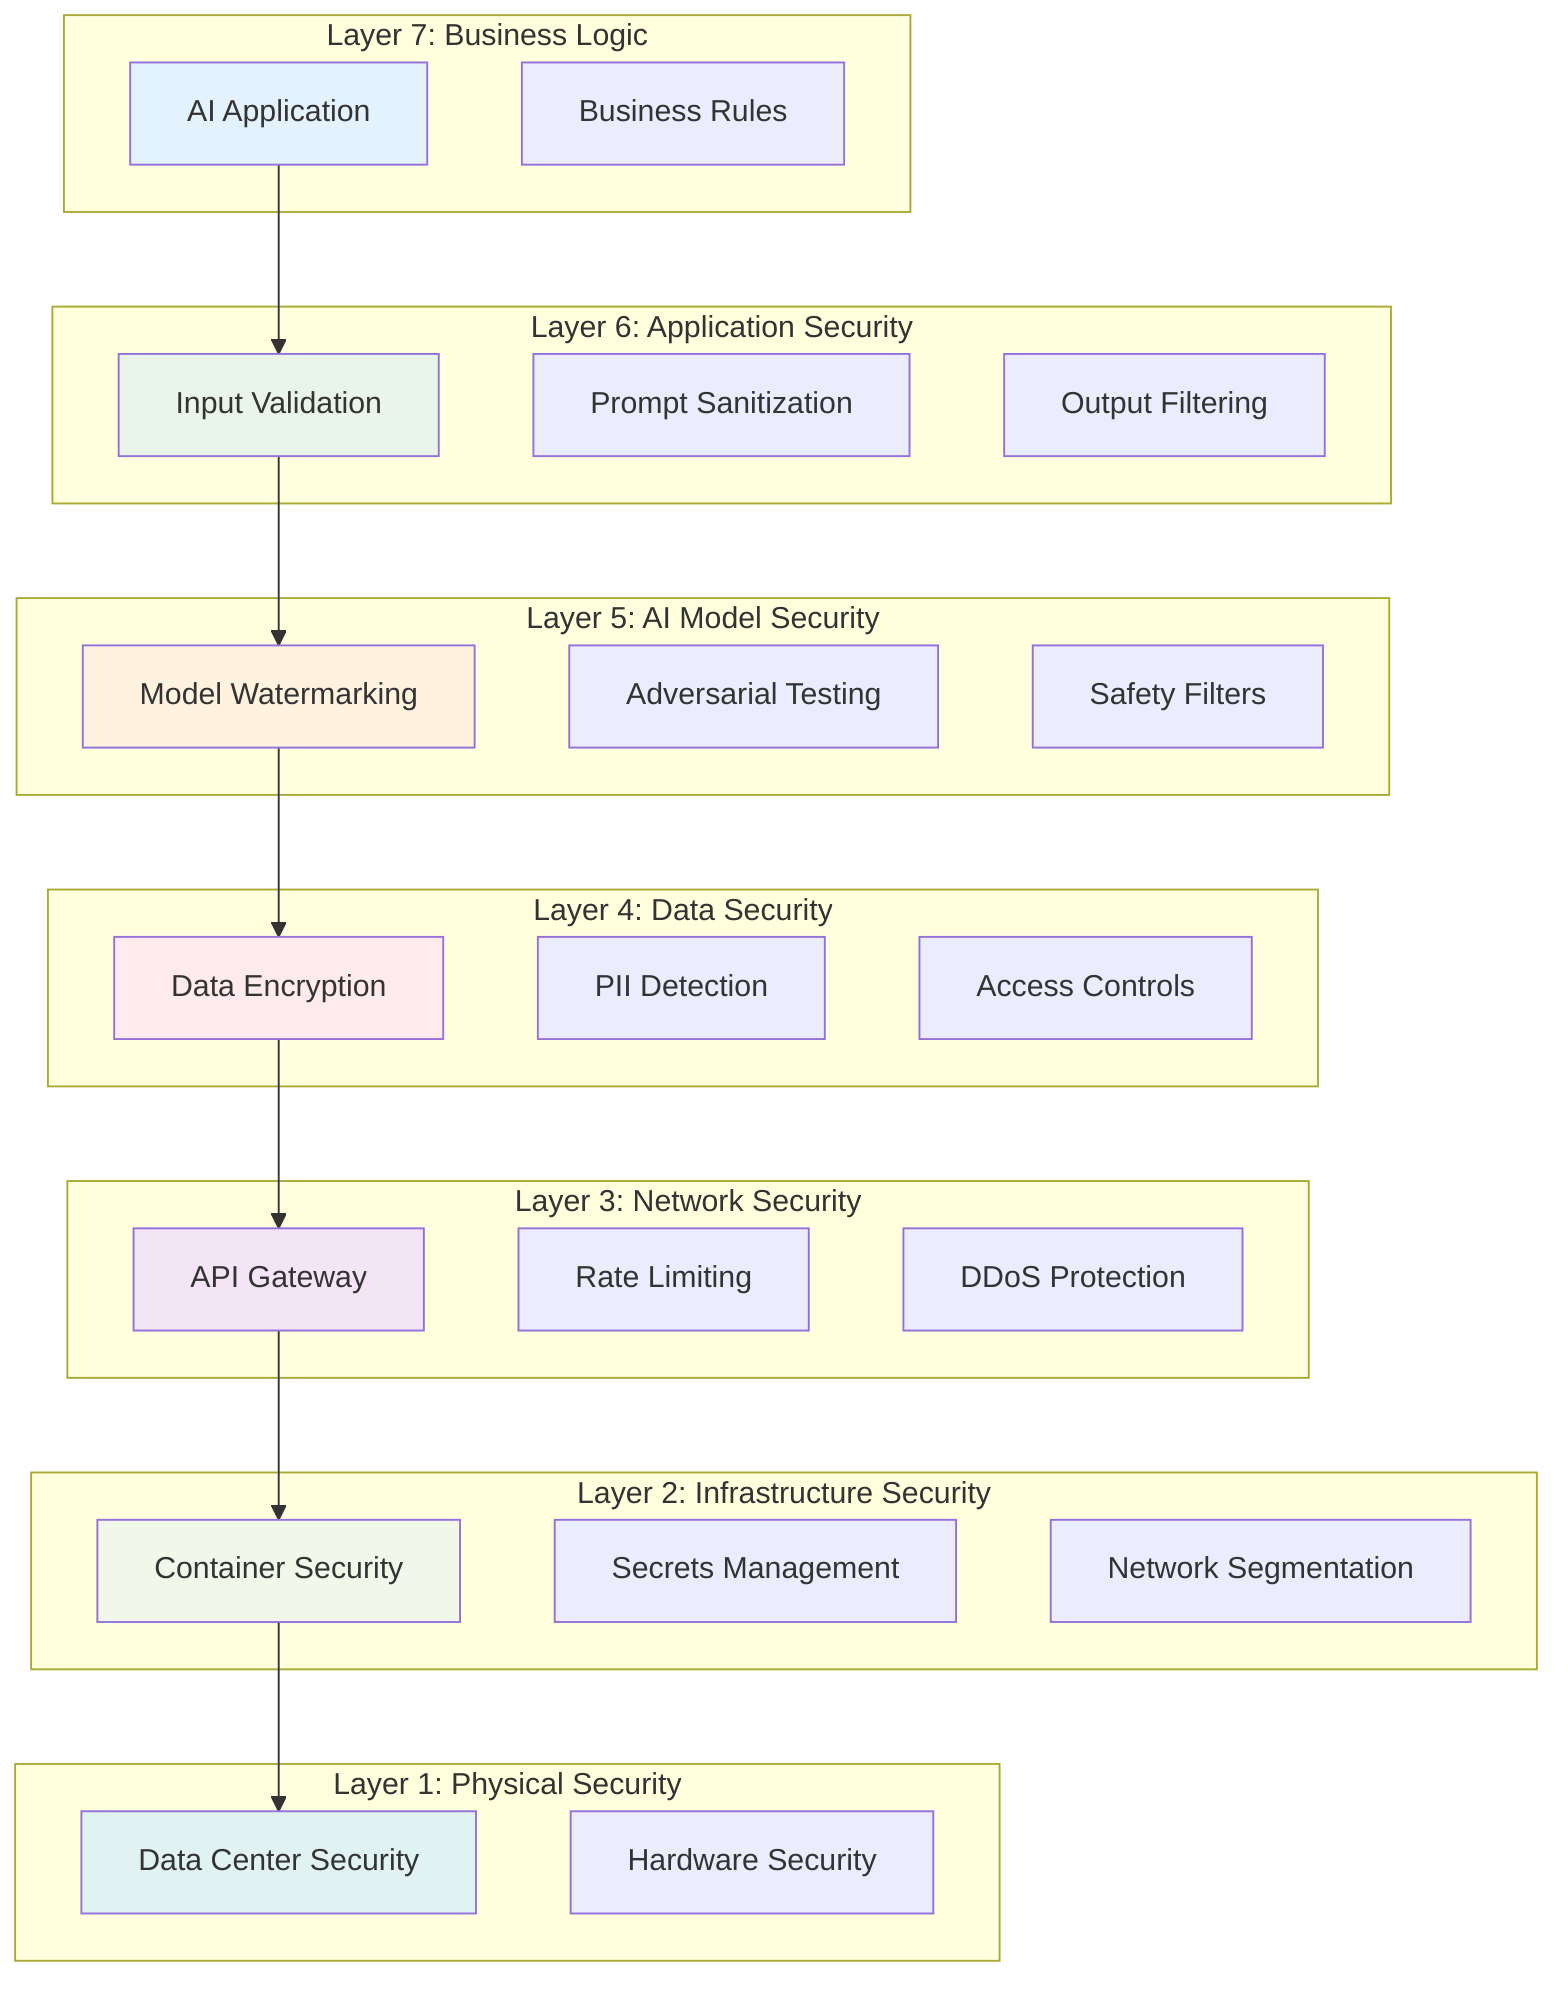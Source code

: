 graph TB
    subgraph "Layer 7: Business Logic"
        A[AI Application]
        B[Business Rules]
    end
    
    subgraph "Layer 6: Application Security"
        C[Input Validation]
        D[Prompt Sanitization]
        E[Output Filtering]
    end
    
    subgraph "Layer 5: AI Model Security"
        F[Model Watermarking]
        G[Adversarial Testing]
        H[Safety Filters]
    end
    
    subgraph "Layer 4: Data Security"
        I[Data Encryption]
        J[PII Detection]
        K[Access Controls]
    end
    
    subgraph "Layer 3: Network Security"
        L[API Gateway]
        M[Rate Limiting]
        N[DDoS Protection]
    end
    
    subgraph "Layer 2: Infrastructure Security"
        O[Container Security]
        P[Secrets Management]
        Q[Network Segmentation]
    end
    
    subgraph "Layer 1: Physical Security"
        R[Data Center Security]
        S[Hardware Security]
    end
    
    A --> C
    C --> F
    F --> I
    I --> L
    L --> O
    O --> R
    
    style A fill:#e3f2fd
    style C fill:#e8f5e8
    style F fill:#fff3e0
    style I fill:#ffebee
    style L fill:#f3e5f5
    style O fill:#f1f8e9
    style R fill:#e0f2f1